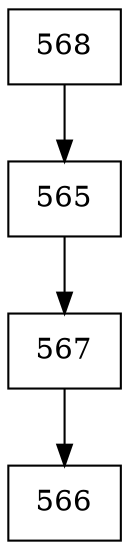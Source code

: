 digraph G {
  node [shape=record];
  node0 [label="{568}"];
  node0 -> node1;
  node1 [label="{565}"];
  node1 -> node2;
  node2 [label="{567}"];
  node2 -> node3;
  node3 [label="{566}"];
}
